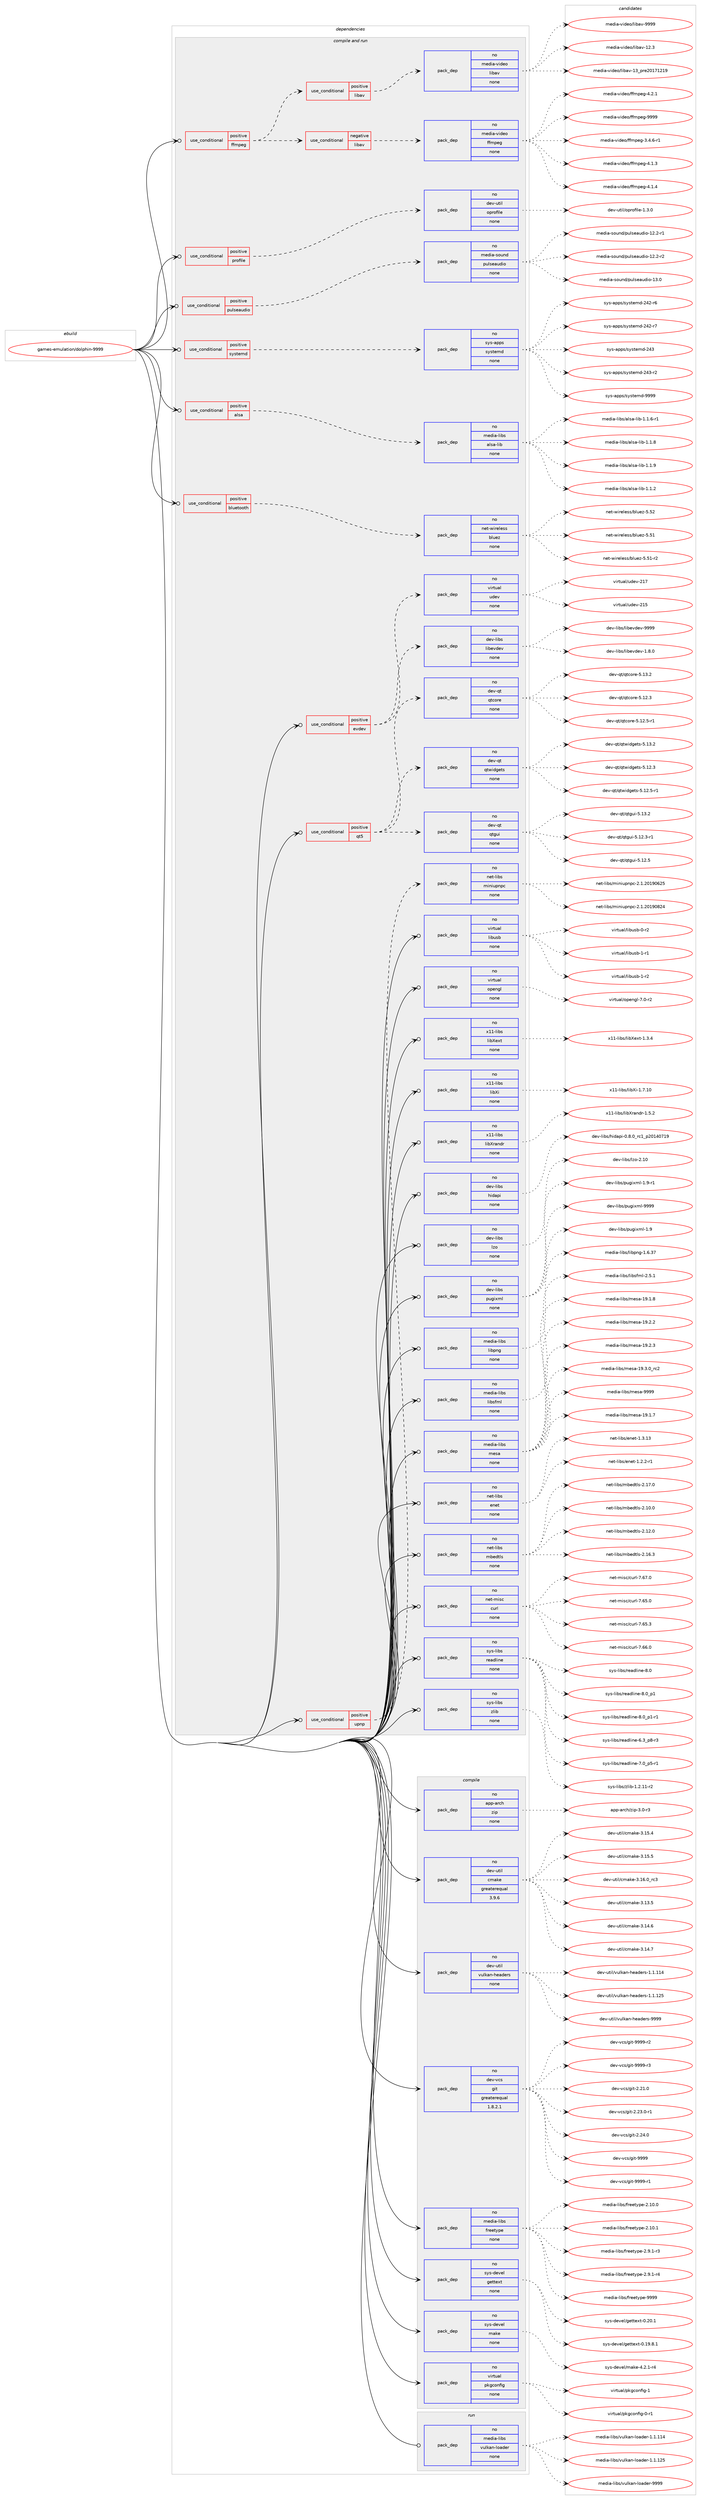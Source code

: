 digraph prolog {

# *************
# Graph options
# *************

newrank=true;
concentrate=true;
compound=true;
graph [rankdir=LR,fontname=Helvetica,fontsize=10,ranksep=1.5];#, ranksep=2.5, nodesep=0.2];
edge  [arrowhead=vee];
node  [fontname=Helvetica,fontsize=10];

# **********
# The ebuild
# **********

subgraph cluster_leftcol {
color=gray;
rank=same;
label=<<i>ebuild</i>>;
id [label="games-emulation/dolphin-9999", color=red, width=4, href="../games-emulation/dolphin-9999.svg"];
}

# ****************
# The dependencies
# ****************

subgraph cluster_midcol {
color=gray;
label=<<i>dependencies</i>>;
subgraph cluster_compile {
fillcolor="#eeeeee";
style=filled;
label=<<i>compile</i>>;
subgraph pack541395 {
dependency738008 [label=<<TABLE BORDER="0" CELLBORDER="1" CELLSPACING="0" CELLPADDING="4" WIDTH="220"><TR><TD ROWSPAN="6" CELLPADDING="30">pack_dep</TD></TR><TR><TD WIDTH="110">no</TD></TR><TR><TD>app-arch</TD></TR><TR><TD>zip</TD></TR><TR><TD>none</TD></TR><TR><TD></TD></TR></TABLE>>, shape=none, color=blue];
}
id:e -> dependency738008:w [weight=20,style="solid",arrowhead="vee"];
subgraph pack541396 {
dependency738009 [label=<<TABLE BORDER="0" CELLBORDER="1" CELLSPACING="0" CELLPADDING="4" WIDTH="220"><TR><TD ROWSPAN="6" CELLPADDING="30">pack_dep</TD></TR><TR><TD WIDTH="110">no</TD></TR><TR><TD>dev-util</TD></TR><TR><TD>cmake</TD></TR><TR><TD>greaterequal</TD></TR><TR><TD>3.9.6</TD></TR></TABLE>>, shape=none, color=blue];
}
id:e -> dependency738009:w [weight=20,style="solid",arrowhead="vee"];
subgraph pack541397 {
dependency738010 [label=<<TABLE BORDER="0" CELLBORDER="1" CELLSPACING="0" CELLPADDING="4" WIDTH="220"><TR><TD ROWSPAN="6" CELLPADDING="30">pack_dep</TD></TR><TR><TD WIDTH="110">no</TD></TR><TR><TD>dev-util</TD></TR><TR><TD>vulkan-headers</TD></TR><TR><TD>none</TD></TR><TR><TD></TD></TR></TABLE>>, shape=none, color=blue];
}
id:e -> dependency738010:w [weight=20,style="solid",arrowhead="vee"];
subgraph pack541398 {
dependency738011 [label=<<TABLE BORDER="0" CELLBORDER="1" CELLSPACING="0" CELLPADDING="4" WIDTH="220"><TR><TD ROWSPAN="6" CELLPADDING="30">pack_dep</TD></TR><TR><TD WIDTH="110">no</TD></TR><TR><TD>dev-vcs</TD></TR><TR><TD>git</TD></TR><TR><TD>greaterequal</TD></TR><TR><TD>1.8.2.1</TD></TR></TABLE>>, shape=none, color=blue];
}
id:e -> dependency738011:w [weight=20,style="solid",arrowhead="vee"];
subgraph pack541399 {
dependency738012 [label=<<TABLE BORDER="0" CELLBORDER="1" CELLSPACING="0" CELLPADDING="4" WIDTH="220"><TR><TD ROWSPAN="6" CELLPADDING="30">pack_dep</TD></TR><TR><TD WIDTH="110">no</TD></TR><TR><TD>media-libs</TD></TR><TR><TD>freetype</TD></TR><TR><TD>none</TD></TR><TR><TD></TD></TR></TABLE>>, shape=none, color=blue];
}
id:e -> dependency738012:w [weight=20,style="solid",arrowhead="vee"];
subgraph pack541400 {
dependency738013 [label=<<TABLE BORDER="0" CELLBORDER="1" CELLSPACING="0" CELLPADDING="4" WIDTH="220"><TR><TD ROWSPAN="6" CELLPADDING="30">pack_dep</TD></TR><TR><TD WIDTH="110">no</TD></TR><TR><TD>sys-devel</TD></TR><TR><TD>gettext</TD></TR><TR><TD>none</TD></TR><TR><TD></TD></TR></TABLE>>, shape=none, color=blue];
}
id:e -> dependency738013:w [weight=20,style="solid",arrowhead="vee"];
subgraph pack541401 {
dependency738014 [label=<<TABLE BORDER="0" CELLBORDER="1" CELLSPACING="0" CELLPADDING="4" WIDTH="220"><TR><TD ROWSPAN="6" CELLPADDING="30">pack_dep</TD></TR><TR><TD WIDTH="110">no</TD></TR><TR><TD>sys-devel</TD></TR><TR><TD>make</TD></TR><TR><TD>none</TD></TR><TR><TD></TD></TR></TABLE>>, shape=none, color=blue];
}
id:e -> dependency738014:w [weight=20,style="solid",arrowhead="vee"];
subgraph pack541402 {
dependency738015 [label=<<TABLE BORDER="0" CELLBORDER="1" CELLSPACING="0" CELLPADDING="4" WIDTH="220"><TR><TD ROWSPAN="6" CELLPADDING="30">pack_dep</TD></TR><TR><TD WIDTH="110">no</TD></TR><TR><TD>virtual</TD></TR><TR><TD>pkgconfig</TD></TR><TR><TD>none</TD></TR><TR><TD></TD></TR></TABLE>>, shape=none, color=blue];
}
id:e -> dependency738015:w [weight=20,style="solid",arrowhead="vee"];
}
subgraph cluster_compileandrun {
fillcolor="#eeeeee";
style=filled;
label=<<i>compile and run</i>>;
subgraph cond184305 {
dependency738016 [label=<<TABLE BORDER="0" CELLBORDER="1" CELLSPACING="0" CELLPADDING="4"><TR><TD ROWSPAN="3" CELLPADDING="10">use_conditional</TD></TR><TR><TD>positive</TD></TR><TR><TD>alsa</TD></TR></TABLE>>, shape=none, color=red];
subgraph pack541403 {
dependency738017 [label=<<TABLE BORDER="0" CELLBORDER="1" CELLSPACING="0" CELLPADDING="4" WIDTH="220"><TR><TD ROWSPAN="6" CELLPADDING="30">pack_dep</TD></TR><TR><TD WIDTH="110">no</TD></TR><TR><TD>media-libs</TD></TR><TR><TD>alsa-lib</TD></TR><TR><TD>none</TD></TR><TR><TD></TD></TR></TABLE>>, shape=none, color=blue];
}
dependency738016:e -> dependency738017:w [weight=20,style="dashed",arrowhead="vee"];
}
id:e -> dependency738016:w [weight=20,style="solid",arrowhead="odotvee"];
subgraph cond184306 {
dependency738018 [label=<<TABLE BORDER="0" CELLBORDER="1" CELLSPACING="0" CELLPADDING="4"><TR><TD ROWSPAN="3" CELLPADDING="10">use_conditional</TD></TR><TR><TD>positive</TD></TR><TR><TD>bluetooth</TD></TR></TABLE>>, shape=none, color=red];
subgraph pack541404 {
dependency738019 [label=<<TABLE BORDER="0" CELLBORDER="1" CELLSPACING="0" CELLPADDING="4" WIDTH="220"><TR><TD ROWSPAN="6" CELLPADDING="30">pack_dep</TD></TR><TR><TD WIDTH="110">no</TD></TR><TR><TD>net-wireless</TD></TR><TR><TD>bluez</TD></TR><TR><TD>none</TD></TR><TR><TD></TD></TR></TABLE>>, shape=none, color=blue];
}
dependency738018:e -> dependency738019:w [weight=20,style="dashed",arrowhead="vee"];
}
id:e -> dependency738018:w [weight=20,style="solid",arrowhead="odotvee"];
subgraph cond184307 {
dependency738020 [label=<<TABLE BORDER="0" CELLBORDER="1" CELLSPACING="0" CELLPADDING="4"><TR><TD ROWSPAN="3" CELLPADDING="10">use_conditional</TD></TR><TR><TD>positive</TD></TR><TR><TD>evdev</TD></TR></TABLE>>, shape=none, color=red];
subgraph pack541405 {
dependency738021 [label=<<TABLE BORDER="0" CELLBORDER="1" CELLSPACING="0" CELLPADDING="4" WIDTH="220"><TR><TD ROWSPAN="6" CELLPADDING="30">pack_dep</TD></TR><TR><TD WIDTH="110">no</TD></TR><TR><TD>dev-libs</TD></TR><TR><TD>libevdev</TD></TR><TR><TD>none</TD></TR><TR><TD></TD></TR></TABLE>>, shape=none, color=blue];
}
dependency738020:e -> dependency738021:w [weight=20,style="dashed",arrowhead="vee"];
subgraph pack541406 {
dependency738022 [label=<<TABLE BORDER="0" CELLBORDER="1" CELLSPACING="0" CELLPADDING="4" WIDTH="220"><TR><TD ROWSPAN="6" CELLPADDING="30">pack_dep</TD></TR><TR><TD WIDTH="110">no</TD></TR><TR><TD>virtual</TD></TR><TR><TD>udev</TD></TR><TR><TD>none</TD></TR><TR><TD></TD></TR></TABLE>>, shape=none, color=blue];
}
dependency738020:e -> dependency738022:w [weight=20,style="dashed",arrowhead="vee"];
}
id:e -> dependency738020:w [weight=20,style="solid",arrowhead="odotvee"];
subgraph cond184308 {
dependency738023 [label=<<TABLE BORDER="0" CELLBORDER="1" CELLSPACING="0" CELLPADDING="4"><TR><TD ROWSPAN="3" CELLPADDING="10">use_conditional</TD></TR><TR><TD>positive</TD></TR><TR><TD>ffmpeg</TD></TR></TABLE>>, shape=none, color=red];
subgraph cond184309 {
dependency738024 [label=<<TABLE BORDER="0" CELLBORDER="1" CELLSPACING="0" CELLPADDING="4"><TR><TD ROWSPAN="3" CELLPADDING="10">use_conditional</TD></TR><TR><TD>positive</TD></TR><TR><TD>libav</TD></TR></TABLE>>, shape=none, color=red];
subgraph pack541407 {
dependency738025 [label=<<TABLE BORDER="0" CELLBORDER="1" CELLSPACING="0" CELLPADDING="4" WIDTH="220"><TR><TD ROWSPAN="6" CELLPADDING="30">pack_dep</TD></TR><TR><TD WIDTH="110">no</TD></TR><TR><TD>media-video</TD></TR><TR><TD>libav</TD></TR><TR><TD>none</TD></TR><TR><TD></TD></TR></TABLE>>, shape=none, color=blue];
}
dependency738024:e -> dependency738025:w [weight=20,style="dashed",arrowhead="vee"];
}
dependency738023:e -> dependency738024:w [weight=20,style="dashed",arrowhead="vee"];
subgraph cond184310 {
dependency738026 [label=<<TABLE BORDER="0" CELLBORDER="1" CELLSPACING="0" CELLPADDING="4"><TR><TD ROWSPAN="3" CELLPADDING="10">use_conditional</TD></TR><TR><TD>negative</TD></TR><TR><TD>libav</TD></TR></TABLE>>, shape=none, color=red];
subgraph pack541408 {
dependency738027 [label=<<TABLE BORDER="0" CELLBORDER="1" CELLSPACING="0" CELLPADDING="4" WIDTH="220"><TR><TD ROWSPAN="6" CELLPADDING="30">pack_dep</TD></TR><TR><TD WIDTH="110">no</TD></TR><TR><TD>media-video</TD></TR><TR><TD>ffmpeg</TD></TR><TR><TD>none</TD></TR><TR><TD></TD></TR></TABLE>>, shape=none, color=blue];
}
dependency738026:e -> dependency738027:w [weight=20,style="dashed",arrowhead="vee"];
}
dependency738023:e -> dependency738026:w [weight=20,style="dashed",arrowhead="vee"];
}
id:e -> dependency738023:w [weight=20,style="solid",arrowhead="odotvee"];
subgraph cond184311 {
dependency738028 [label=<<TABLE BORDER="0" CELLBORDER="1" CELLSPACING="0" CELLPADDING="4"><TR><TD ROWSPAN="3" CELLPADDING="10">use_conditional</TD></TR><TR><TD>positive</TD></TR><TR><TD>profile</TD></TR></TABLE>>, shape=none, color=red];
subgraph pack541409 {
dependency738029 [label=<<TABLE BORDER="0" CELLBORDER="1" CELLSPACING="0" CELLPADDING="4" WIDTH="220"><TR><TD ROWSPAN="6" CELLPADDING="30">pack_dep</TD></TR><TR><TD WIDTH="110">no</TD></TR><TR><TD>dev-util</TD></TR><TR><TD>oprofile</TD></TR><TR><TD>none</TD></TR><TR><TD></TD></TR></TABLE>>, shape=none, color=blue];
}
dependency738028:e -> dependency738029:w [weight=20,style="dashed",arrowhead="vee"];
}
id:e -> dependency738028:w [weight=20,style="solid",arrowhead="odotvee"];
subgraph cond184312 {
dependency738030 [label=<<TABLE BORDER="0" CELLBORDER="1" CELLSPACING="0" CELLPADDING="4"><TR><TD ROWSPAN="3" CELLPADDING="10">use_conditional</TD></TR><TR><TD>positive</TD></TR><TR><TD>pulseaudio</TD></TR></TABLE>>, shape=none, color=red];
subgraph pack541410 {
dependency738031 [label=<<TABLE BORDER="0" CELLBORDER="1" CELLSPACING="0" CELLPADDING="4" WIDTH="220"><TR><TD ROWSPAN="6" CELLPADDING="30">pack_dep</TD></TR><TR><TD WIDTH="110">no</TD></TR><TR><TD>media-sound</TD></TR><TR><TD>pulseaudio</TD></TR><TR><TD>none</TD></TR><TR><TD></TD></TR></TABLE>>, shape=none, color=blue];
}
dependency738030:e -> dependency738031:w [weight=20,style="dashed",arrowhead="vee"];
}
id:e -> dependency738030:w [weight=20,style="solid",arrowhead="odotvee"];
subgraph cond184313 {
dependency738032 [label=<<TABLE BORDER="0" CELLBORDER="1" CELLSPACING="0" CELLPADDING="4"><TR><TD ROWSPAN="3" CELLPADDING="10">use_conditional</TD></TR><TR><TD>positive</TD></TR><TR><TD>qt5</TD></TR></TABLE>>, shape=none, color=red];
subgraph pack541411 {
dependency738033 [label=<<TABLE BORDER="0" CELLBORDER="1" CELLSPACING="0" CELLPADDING="4" WIDTH="220"><TR><TD ROWSPAN="6" CELLPADDING="30">pack_dep</TD></TR><TR><TD WIDTH="110">no</TD></TR><TR><TD>dev-qt</TD></TR><TR><TD>qtcore</TD></TR><TR><TD>none</TD></TR><TR><TD></TD></TR></TABLE>>, shape=none, color=blue];
}
dependency738032:e -> dependency738033:w [weight=20,style="dashed",arrowhead="vee"];
subgraph pack541412 {
dependency738034 [label=<<TABLE BORDER="0" CELLBORDER="1" CELLSPACING="0" CELLPADDING="4" WIDTH="220"><TR><TD ROWSPAN="6" CELLPADDING="30">pack_dep</TD></TR><TR><TD WIDTH="110">no</TD></TR><TR><TD>dev-qt</TD></TR><TR><TD>qtgui</TD></TR><TR><TD>none</TD></TR><TR><TD></TD></TR></TABLE>>, shape=none, color=blue];
}
dependency738032:e -> dependency738034:w [weight=20,style="dashed",arrowhead="vee"];
subgraph pack541413 {
dependency738035 [label=<<TABLE BORDER="0" CELLBORDER="1" CELLSPACING="0" CELLPADDING="4" WIDTH="220"><TR><TD ROWSPAN="6" CELLPADDING="30">pack_dep</TD></TR><TR><TD WIDTH="110">no</TD></TR><TR><TD>dev-qt</TD></TR><TR><TD>qtwidgets</TD></TR><TR><TD>none</TD></TR><TR><TD></TD></TR></TABLE>>, shape=none, color=blue];
}
dependency738032:e -> dependency738035:w [weight=20,style="dashed",arrowhead="vee"];
}
id:e -> dependency738032:w [weight=20,style="solid",arrowhead="odotvee"];
subgraph cond184314 {
dependency738036 [label=<<TABLE BORDER="0" CELLBORDER="1" CELLSPACING="0" CELLPADDING="4"><TR><TD ROWSPAN="3" CELLPADDING="10">use_conditional</TD></TR><TR><TD>positive</TD></TR><TR><TD>systemd</TD></TR></TABLE>>, shape=none, color=red];
subgraph pack541414 {
dependency738037 [label=<<TABLE BORDER="0" CELLBORDER="1" CELLSPACING="0" CELLPADDING="4" WIDTH="220"><TR><TD ROWSPAN="6" CELLPADDING="30">pack_dep</TD></TR><TR><TD WIDTH="110">no</TD></TR><TR><TD>sys-apps</TD></TR><TR><TD>systemd</TD></TR><TR><TD>none</TD></TR><TR><TD></TD></TR></TABLE>>, shape=none, color=blue];
}
dependency738036:e -> dependency738037:w [weight=20,style="dashed",arrowhead="vee"];
}
id:e -> dependency738036:w [weight=20,style="solid",arrowhead="odotvee"];
subgraph cond184315 {
dependency738038 [label=<<TABLE BORDER="0" CELLBORDER="1" CELLSPACING="0" CELLPADDING="4"><TR><TD ROWSPAN="3" CELLPADDING="10">use_conditional</TD></TR><TR><TD>positive</TD></TR><TR><TD>upnp</TD></TR></TABLE>>, shape=none, color=red];
subgraph pack541415 {
dependency738039 [label=<<TABLE BORDER="0" CELLBORDER="1" CELLSPACING="0" CELLPADDING="4" WIDTH="220"><TR><TD ROWSPAN="6" CELLPADDING="30">pack_dep</TD></TR><TR><TD WIDTH="110">no</TD></TR><TR><TD>net-libs</TD></TR><TR><TD>miniupnpc</TD></TR><TR><TD>none</TD></TR><TR><TD></TD></TR></TABLE>>, shape=none, color=blue];
}
dependency738038:e -> dependency738039:w [weight=20,style="dashed",arrowhead="vee"];
}
id:e -> dependency738038:w [weight=20,style="solid",arrowhead="odotvee"];
subgraph pack541416 {
dependency738040 [label=<<TABLE BORDER="0" CELLBORDER="1" CELLSPACING="0" CELLPADDING="4" WIDTH="220"><TR><TD ROWSPAN="6" CELLPADDING="30">pack_dep</TD></TR><TR><TD WIDTH="110">no</TD></TR><TR><TD>dev-libs</TD></TR><TR><TD>hidapi</TD></TR><TR><TD>none</TD></TR><TR><TD></TD></TR></TABLE>>, shape=none, color=blue];
}
id:e -> dependency738040:w [weight=20,style="solid",arrowhead="odotvee"];
subgraph pack541417 {
dependency738041 [label=<<TABLE BORDER="0" CELLBORDER="1" CELLSPACING="0" CELLPADDING="4" WIDTH="220"><TR><TD ROWSPAN="6" CELLPADDING="30">pack_dep</TD></TR><TR><TD WIDTH="110">no</TD></TR><TR><TD>dev-libs</TD></TR><TR><TD>lzo</TD></TR><TR><TD>none</TD></TR><TR><TD></TD></TR></TABLE>>, shape=none, color=blue];
}
id:e -> dependency738041:w [weight=20,style="solid",arrowhead="odotvee"];
subgraph pack541418 {
dependency738042 [label=<<TABLE BORDER="0" CELLBORDER="1" CELLSPACING="0" CELLPADDING="4" WIDTH="220"><TR><TD ROWSPAN="6" CELLPADDING="30">pack_dep</TD></TR><TR><TD WIDTH="110">no</TD></TR><TR><TD>dev-libs</TD></TR><TR><TD>pugixml</TD></TR><TR><TD>none</TD></TR><TR><TD></TD></TR></TABLE>>, shape=none, color=blue];
}
id:e -> dependency738042:w [weight=20,style="solid",arrowhead="odotvee"];
subgraph pack541419 {
dependency738043 [label=<<TABLE BORDER="0" CELLBORDER="1" CELLSPACING="0" CELLPADDING="4" WIDTH="220"><TR><TD ROWSPAN="6" CELLPADDING="30">pack_dep</TD></TR><TR><TD WIDTH="110">no</TD></TR><TR><TD>media-libs</TD></TR><TR><TD>libpng</TD></TR><TR><TD>none</TD></TR><TR><TD></TD></TR></TABLE>>, shape=none, color=blue];
}
id:e -> dependency738043:w [weight=20,style="solid",arrowhead="odotvee"];
subgraph pack541420 {
dependency738044 [label=<<TABLE BORDER="0" CELLBORDER="1" CELLSPACING="0" CELLPADDING="4" WIDTH="220"><TR><TD ROWSPAN="6" CELLPADDING="30">pack_dep</TD></TR><TR><TD WIDTH="110">no</TD></TR><TR><TD>media-libs</TD></TR><TR><TD>libsfml</TD></TR><TR><TD>none</TD></TR><TR><TD></TD></TR></TABLE>>, shape=none, color=blue];
}
id:e -> dependency738044:w [weight=20,style="solid",arrowhead="odotvee"];
subgraph pack541421 {
dependency738045 [label=<<TABLE BORDER="0" CELLBORDER="1" CELLSPACING="0" CELLPADDING="4" WIDTH="220"><TR><TD ROWSPAN="6" CELLPADDING="30">pack_dep</TD></TR><TR><TD WIDTH="110">no</TD></TR><TR><TD>media-libs</TD></TR><TR><TD>mesa</TD></TR><TR><TD>none</TD></TR><TR><TD></TD></TR></TABLE>>, shape=none, color=blue];
}
id:e -> dependency738045:w [weight=20,style="solid",arrowhead="odotvee"];
subgraph pack541422 {
dependency738046 [label=<<TABLE BORDER="0" CELLBORDER="1" CELLSPACING="0" CELLPADDING="4" WIDTH="220"><TR><TD ROWSPAN="6" CELLPADDING="30">pack_dep</TD></TR><TR><TD WIDTH="110">no</TD></TR><TR><TD>net-libs</TD></TR><TR><TD>enet</TD></TR><TR><TD>none</TD></TR><TR><TD></TD></TR></TABLE>>, shape=none, color=blue];
}
id:e -> dependency738046:w [weight=20,style="solid",arrowhead="odotvee"];
subgraph pack541423 {
dependency738047 [label=<<TABLE BORDER="0" CELLBORDER="1" CELLSPACING="0" CELLPADDING="4" WIDTH="220"><TR><TD ROWSPAN="6" CELLPADDING="30">pack_dep</TD></TR><TR><TD WIDTH="110">no</TD></TR><TR><TD>net-libs</TD></TR><TR><TD>mbedtls</TD></TR><TR><TD>none</TD></TR><TR><TD></TD></TR></TABLE>>, shape=none, color=blue];
}
id:e -> dependency738047:w [weight=20,style="solid",arrowhead="odotvee"];
subgraph pack541424 {
dependency738048 [label=<<TABLE BORDER="0" CELLBORDER="1" CELLSPACING="0" CELLPADDING="4" WIDTH="220"><TR><TD ROWSPAN="6" CELLPADDING="30">pack_dep</TD></TR><TR><TD WIDTH="110">no</TD></TR><TR><TD>net-misc</TD></TR><TR><TD>curl</TD></TR><TR><TD>none</TD></TR><TR><TD></TD></TR></TABLE>>, shape=none, color=blue];
}
id:e -> dependency738048:w [weight=20,style="solid",arrowhead="odotvee"];
subgraph pack541425 {
dependency738049 [label=<<TABLE BORDER="0" CELLBORDER="1" CELLSPACING="0" CELLPADDING="4" WIDTH="220"><TR><TD ROWSPAN="6" CELLPADDING="30">pack_dep</TD></TR><TR><TD WIDTH="110">no</TD></TR><TR><TD>sys-libs</TD></TR><TR><TD>readline</TD></TR><TR><TD>none</TD></TR><TR><TD></TD></TR></TABLE>>, shape=none, color=blue];
}
id:e -> dependency738049:w [weight=20,style="solid",arrowhead="odotvee"];
subgraph pack541426 {
dependency738050 [label=<<TABLE BORDER="0" CELLBORDER="1" CELLSPACING="0" CELLPADDING="4" WIDTH="220"><TR><TD ROWSPAN="6" CELLPADDING="30">pack_dep</TD></TR><TR><TD WIDTH="110">no</TD></TR><TR><TD>sys-libs</TD></TR><TR><TD>zlib</TD></TR><TR><TD>none</TD></TR><TR><TD></TD></TR></TABLE>>, shape=none, color=blue];
}
id:e -> dependency738050:w [weight=20,style="solid",arrowhead="odotvee"];
subgraph pack541427 {
dependency738051 [label=<<TABLE BORDER="0" CELLBORDER="1" CELLSPACING="0" CELLPADDING="4" WIDTH="220"><TR><TD ROWSPAN="6" CELLPADDING="30">pack_dep</TD></TR><TR><TD WIDTH="110">no</TD></TR><TR><TD>virtual</TD></TR><TR><TD>libusb</TD></TR><TR><TD>none</TD></TR><TR><TD></TD></TR></TABLE>>, shape=none, color=blue];
}
id:e -> dependency738051:w [weight=20,style="solid",arrowhead="odotvee"];
subgraph pack541428 {
dependency738052 [label=<<TABLE BORDER="0" CELLBORDER="1" CELLSPACING="0" CELLPADDING="4" WIDTH="220"><TR><TD ROWSPAN="6" CELLPADDING="30">pack_dep</TD></TR><TR><TD WIDTH="110">no</TD></TR><TR><TD>virtual</TD></TR><TR><TD>opengl</TD></TR><TR><TD>none</TD></TR><TR><TD></TD></TR></TABLE>>, shape=none, color=blue];
}
id:e -> dependency738052:w [weight=20,style="solid",arrowhead="odotvee"];
subgraph pack541429 {
dependency738053 [label=<<TABLE BORDER="0" CELLBORDER="1" CELLSPACING="0" CELLPADDING="4" WIDTH="220"><TR><TD ROWSPAN="6" CELLPADDING="30">pack_dep</TD></TR><TR><TD WIDTH="110">no</TD></TR><TR><TD>x11-libs</TD></TR><TR><TD>libXext</TD></TR><TR><TD>none</TD></TR><TR><TD></TD></TR></TABLE>>, shape=none, color=blue];
}
id:e -> dependency738053:w [weight=20,style="solid",arrowhead="odotvee"];
subgraph pack541430 {
dependency738054 [label=<<TABLE BORDER="0" CELLBORDER="1" CELLSPACING="0" CELLPADDING="4" WIDTH="220"><TR><TD ROWSPAN="6" CELLPADDING="30">pack_dep</TD></TR><TR><TD WIDTH="110">no</TD></TR><TR><TD>x11-libs</TD></TR><TR><TD>libXi</TD></TR><TR><TD>none</TD></TR><TR><TD></TD></TR></TABLE>>, shape=none, color=blue];
}
id:e -> dependency738054:w [weight=20,style="solid",arrowhead="odotvee"];
subgraph pack541431 {
dependency738055 [label=<<TABLE BORDER="0" CELLBORDER="1" CELLSPACING="0" CELLPADDING="4" WIDTH="220"><TR><TD ROWSPAN="6" CELLPADDING="30">pack_dep</TD></TR><TR><TD WIDTH="110">no</TD></TR><TR><TD>x11-libs</TD></TR><TR><TD>libXrandr</TD></TR><TR><TD>none</TD></TR><TR><TD></TD></TR></TABLE>>, shape=none, color=blue];
}
id:e -> dependency738055:w [weight=20,style="solid",arrowhead="odotvee"];
}
subgraph cluster_run {
fillcolor="#eeeeee";
style=filled;
label=<<i>run</i>>;
subgraph pack541432 {
dependency738056 [label=<<TABLE BORDER="0" CELLBORDER="1" CELLSPACING="0" CELLPADDING="4" WIDTH="220"><TR><TD ROWSPAN="6" CELLPADDING="30">pack_dep</TD></TR><TR><TD WIDTH="110">no</TD></TR><TR><TD>media-libs</TD></TR><TR><TD>vulkan-loader</TD></TR><TR><TD>none</TD></TR><TR><TD></TD></TR></TABLE>>, shape=none, color=blue];
}
id:e -> dependency738056:w [weight=20,style="solid",arrowhead="odot"];
}
}

# **************
# The candidates
# **************

subgraph cluster_choices {
rank=same;
color=gray;
label=<<i>candidates</i>>;

subgraph choice541395 {
color=black;
nodesep=1;
choice9711211245971149910447122105112455146484511451 [label="app-arch/zip-3.0-r3", color=red, width=4,href="../app-arch/zip-3.0-r3.svg"];
dependency738008:e -> choice9711211245971149910447122105112455146484511451:w [style=dotted,weight="100"];
}
subgraph choice541396 {
color=black;
nodesep=1;
choice1001011184511711610510847991099710710145514649514653 [label="dev-util/cmake-3.13.5", color=red, width=4,href="../dev-util/cmake-3.13.5.svg"];
choice1001011184511711610510847991099710710145514649524654 [label="dev-util/cmake-3.14.6", color=red, width=4,href="../dev-util/cmake-3.14.6.svg"];
choice1001011184511711610510847991099710710145514649524655 [label="dev-util/cmake-3.14.7", color=red, width=4,href="../dev-util/cmake-3.14.7.svg"];
choice1001011184511711610510847991099710710145514649534652 [label="dev-util/cmake-3.15.4", color=red, width=4,href="../dev-util/cmake-3.15.4.svg"];
choice1001011184511711610510847991099710710145514649534653 [label="dev-util/cmake-3.15.5", color=red, width=4,href="../dev-util/cmake-3.15.5.svg"];
choice1001011184511711610510847991099710710145514649544648951149951 [label="dev-util/cmake-3.16.0_rc3", color=red, width=4,href="../dev-util/cmake-3.16.0_rc3.svg"];
dependency738009:e -> choice1001011184511711610510847991099710710145514649514653:w [style=dotted,weight="100"];
dependency738009:e -> choice1001011184511711610510847991099710710145514649524654:w [style=dotted,weight="100"];
dependency738009:e -> choice1001011184511711610510847991099710710145514649524655:w [style=dotted,weight="100"];
dependency738009:e -> choice1001011184511711610510847991099710710145514649534652:w [style=dotted,weight="100"];
dependency738009:e -> choice1001011184511711610510847991099710710145514649534653:w [style=dotted,weight="100"];
dependency738009:e -> choice1001011184511711610510847991099710710145514649544648951149951:w [style=dotted,weight="100"];
}
subgraph choice541397 {
color=black;
nodesep=1;
choice10010111845117116105108471181171081079711045104101971001011141154549464946494952 [label="dev-util/vulkan-headers-1.1.114", color=red, width=4,href="../dev-util/vulkan-headers-1.1.114.svg"];
choice10010111845117116105108471181171081079711045104101971001011141154549464946495053 [label="dev-util/vulkan-headers-1.1.125", color=red, width=4,href="../dev-util/vulkan-headers-1.1.125.svg"];
choice10010111845117116105108471181171081079711045104101971001011141154557575757 [label="dev-util/vulkan-headers-9999", color=red, width=4,href="../dev-util/vulkan-headers-9999.svg"];
dependency738010:e -> choice10010111845117116105108471181171081079711045104101971001011141154549464946494952:w [style=dotted,weight="100"];
dependency738010:e -> choice10010111845117116105108471181171081079711045104101971001011141154549464946495053:w [style=dotted,weight="100"];
dependency738010:e -> choice10010111845117116105108471181171081079711045104101971001011141154557575757:w [style=dotted,weight="100"];
}
subgraph choice541398 {
color=black;
nodesep=1;
choice10010111845118991154710310511645504650494648 [label="dev-vcs/git-2.21.0", color=red, width=4,href="../dev-vcs/git-2.21.0.svg"];
choice100101118451189911547103105116455046505146484511449 [label="dev-vcs/git-2.23.0-r1", color=red, width=4,href="../dev-vcs/git-2.23.0-r1.svg"];
choice10010111845118991154710310511645504650524648 [label="dev-vcs/git-2.24.0", color=red, width=4,href="../dev-vcs/git-2.24.0.svg"];
choice1001011184511899115471031051164557575757 [label="dev-vcs/git-9999", color=red, width=4,href="../dev-vcs/git-9999.svg"];
choice10010111845118991154710310511645575757574511449 [label="dev-vcs/git-9999-r1", color=red, width=4,href="../dev-vcs/git-9999-r1.svg"];
choice10010111845118991154710310511645575757574511450 [label="dev-vcs/git-9999-r2", color=red, width=4,href="../dev-vcs/git-9999-r2.svg"];
choice10010111845118991154710310511645575757574511451 [label="dev-vcs/git-9999-r3", color=red, width=4,href="../dev-vcs/git-9999-r3.svg"];
dependency738011:e -> choice10010111845118991154710310511645504650494648:w [style=dotted,weight="100"];
dependency738011:e -> choice100101118451189911547103105116455046505146484511449:w [style=dotted,weight="100"];
dependency738011:e -> choice10010111845118991154710310511645504650524648:w [style=dotted,weight="100"];
dependency738011:e -> choice1001011184511899115471031051164557575757:w [style=dotted,weight="100"];
dependency738011:e -> choice10010111845118991154710310511645575757574511449:w [style=dotted,weight="100"];
dependency738011:e -> choice10010111845118991154710310511645575757574511450:w [style=dotted,weight="100"];
dependency738011:e -> choice10010111845118991154710310511645575757574511451:w [style=dotted,weight="100"];
}
subgraph choice541399 {
color=black;
nodesep=1;
choice1091011001059745108105981154710211410110111612111210145504649484648 [label="media-libs/freetype-2.10.0", color=red, width=4,href="../media-libs/freetype-2.10.0.svg"];
choice1091011001059745108105981154710211410110111612111210145504649484649 [label="media-libs/freetype-2.10.1", color=red, width=4,href="../media-libs/freetype-2.10.1.svg"];
choice109101100105974510810598115471021141011011161211121014550465746494511451 [label="media-libs/freetype-2.9.1-r3", color=red, width=4,href="../media-libs/freetype-2.9.1-r3.svg"];
choice109101100105974510810598115471021141011011161211121014550465746494511452 [label="media-libs/freetype-2.9.1-r4", color=red, width=4,href="../media-libs/freetype-2.9.1-r4.svg"];
choice109101100105974510810598115471021141011011161211121014557575757 [label="media-libs/freetype-9999", color=red, width=4,href="../media-libs/freetype-9999.svg"];
dependency738012:e -> choice1091011001059745108105981154710211410110111612111210145504649484648:w [style=dotted,weight="100"];
dependency738012:e -> choice1091011001059745108105981154710211410110111612111210145504649484649:w [style=dotted,weight="100"];
dependency738012:e -> choice109101100105974510810598115471021141011011161211121014550465746494511451:w [style=dotted,weight="100"];
dependency738012:e -> choice109101100105974510810598115471021141011011161211121014550465746494511452:w [style=dotted,weight="100"];
dependency738012:e -> choice109101100105974510810598115471021141011011161211121014557575757:w [style=dotted,weight="100"];
}
subgraph choice541400 {
color=black;
nodesep=1;
choice1151211154510010111810110847103101116116101120116454846495746564649 [label="sys-devel/gettext-0.19.8.1", color=red, width=4,href="../sys-devel/gettext-0.19.8.1.svg"];
choice115121115451001011181011084710310111611610112011645484650484649 [label="sys-devel/gettext-0.20.1", color=red, width=4,href="../sys-devel/gettext-0.20.1.svg"];
dependency738013:e -> choice1151211154510010111810110847103101116116101120116454846495746564649:w [style=dotted,weight="100"];
dependency738013:e -> choice115121115451001011181011084710310111611610112011645484650484649:w [style=dotted,weight="100"];
}
subgraph choice541401 {
color=black;
nodesep=1;
choice1151211154510010111810110847109971071014552465046494511452 [label="sys-devel/make-4.2.1-r4", color=red, width=4,href="../sys-devel/make-4.2.1-r4.svg"];
dependency738014:e -> choice1151211154510010111810110847109971071014552465046494511452:w [style=dotted,weight="100"];
}
subgraph choice541402 {
color=black;
nodesep=1;
choice11810511411611797108471121071039911111010210510345484511449 [label="virtual/pkgconfig-0-r1", color=red, width=4,href="../virtual/pkgconfig-0-r1.svg"];
choice1181051141161179710847112107103991111101021051034549 [label="virtual/pkgconfig-1", color=red, width=4,href="../virtual/pkgconfig-1.svg"];
dependency738015:e -> choice11810511411611797108471121071039911111010210510345484511449:w [style=dotted,weight="100"];
dependency738015:e -> choice1181051141161179710847112107103991111101021051034549:w [style=dotted,weight="100"];
}
subgraph choice541403 {
color=black;
nodesep=1;
choice1091011001059745108105981154797108115974510810598454946494650 [label="media-libs/alsa-lib-1.1.2", color=red, width=4,href="../media-libs/alsa-lib-1.1.2.svg"];
choice10910110010597451081059811547971081159745108105984549464946544511449 [label="media-libs/alsa-lib-1.1.6-r1", color=red, width=4,href="../media-libs/alsa-lib-1.1.6-r1.svg"];
choice1091011001059745108105981154797108115974510810598454946494656 [label="media-libs/alsa-lib-1.1.8", color=red, width=4,href="../media-libs/alsa-lib-1.1.8.svg"];
choice1091011001059745108105981154797108115974510810598454946494657 [label="media-libs/alsa-lib-1.1.9", color=red, width=4,href="../media-libs/alsa-lib-1.1.9.svg"];
dependency738017:e -> choice1091011001059745108105981154797108115974510810598454946494650:w [style=dotted,weight="100"];
dependency738017:e -> choice10910110010597451081059811547971081159745108105984549464946544511449:w [style=dotted,weight="100"];
dependency738017:e -> choice1091011001059745108105981154797108115974510810598454946494656:w [style=dotted,weight="100"];
dependency738017:e -> choice1091011001059745108105981154797108115974510810598454946494657:w [style=dotted,weight="100"];
}
subgraph choice541404 {
color=black;
nodesep=1;
choice1101011164511910511410110810111511547981081171011224553465349 [label="net-wireless/bluez-5.51", color=red, width=4,href="../net-wireless/bluez-5.51.svg"];
choice11010111645119105114101108101115115479810811710112245534653494511450 [label="net-wireless/bluez-5.51-r2", color=red, width=4,href="../net-wireless/bluez-5.51-r2.svg"];
choice1101011164511910511410110810111511547981081171011224553465350 [label="net-wireless/bluez-5.52", color=red, width=4,href="../net-wireless/bluez-5.52.svg"];
dependency738019:e -> choice1101011164511910511410110810111511547981081171011224553465349:w [style=dotted,weight="100"];
dependency738019:e -> choice11010111645119105114101108101115115479810811710112245534653494511450:w [style=dotted,weight="100"];
dependency738019:e -> choice1101011164511910511410110810111511547981081171011224553465350:w [style=dotted,weight="100"];
}
subgraph choice541405 {
color=black;
nodesep=1;
choice10010111845108105981154710810598101118100101118454946564648 [label="dev-libs/libevdev-1.8.0", color=red, width=4,href="../dev-libs/libevdev-1.8.0.svg"];
choice100101118451081059811547108105981011181001011184557575757 [label="dev-libs/libevdev-9999", color=red, width=4,href="../dev-libs/libevdev-9999.svg"];
dependency738021:e -> choice10010111845108105981154710810598101118100101118454946564648:w [style=dotted,weight="100"];
dependency738021:e -> choice100101118451081059811547108105981011181001011184557575757:w [style=dotted,weight="100"];
}
subgraph choice541406 {
color=black;
nodesep=1;
choice118105114116117971084711710010111845504953 [label="virtual/udev-215", color=red, width=4,href="../virtual/udev-215.svg"];
choice118105114116117971084711710010111845504955 [label="virtual/udev-217", color=red, width=4,href="../virtual/udev-217.svg"];
dependency738022:e -> choice118105114116117971084711710010111845504953:w [style=dotted,weight="100"];
dependency738022:e -> choice118105114116117971084711710010111845504955:w [style=dotted,weight="100"];
}
subgraph choice541407 {
color=black;
nodesep=1;
choice10910110010597451181051001011114710810598971184549504651 [label="media-video/libav-12.3", color=red, width=4,href="../media-video/libav-12.3.svg"];
choice1091011001059745118105100101111471081059897118454951951121141015048495549504957 [label="media-video/libav-13_pre20171219", color=red, width=4,href="../media-video/libav-13_pre20171219.svg"];
choice10910110010597451181051001011114710810598971184557575757 [label="media-video/libav-9999", color=red, width=4,href="../media-video/libav-9999.svg"];
dependency738025:e -> choice10910110010597451181051001011114710810598971184549504651:w [style=dotted,weight="100"];
dependency738025:e -> choice1091011001059745118105100101111471081059897118454951951121141015048495549504957:w [style=dotted,weight="100"];
dependency738025:e -> choice10910110010597451181051001011114710810598971184557575757:w [style=dotted,weight="100"];
}
subgraph choice541408 {
color=black;
nodesep=1;
choice1091011001059745118105100101111471021021091121011034551465246544511449 [label="media-video/ffmpeg-3.4.6-r1", color=red, width=4,href="../media-video/ffmpeg-3.4.6-r1.svg"];
choice109101100105974511810510010111147102102109112101103455246494651 [label="media-video/ffmpeg-4.1.3", color=red, width=4,href="../media-video/ffmpeg-4.1.3.svg"];
choice109101100105974511810510010111147102102109112101103455246494652 [label="media-video/ffmpeg-4.1.4", color=red, width=4,href="../media-video/ffmpeg-4.1.4.svg"];
choice109101100105974511810510010111147102102109112101103455246504649 [label="media-video/ffmpeg-4.2.1", color=red, width=4,href="../media-video/ffmpeg-4.2.1.svg"];
choice1091011001059745118105100101111471021021091121011034557575757 [label="media-video/ffmpeg-9999", color=red, width=4,href="../media-video/ffmpeg-9999.svg"];
dependency738027:e -> choice1091011001059745118105100101111471021021091121011034551465246544511449:w [style=dotted,weight="100"];
dependency738027:e -> choice109101100105974511810510010111147102102109112101103455246494651:w [style=dotted,weight="100"];
dependency738027:e -> choice109101100105974511810510010111147102102109112101103455246494652:w [style=dotted,weight="100"];
dependency738027:e -> choice109101100105974511810510010111147102102109112101103455246504649:w [style=dotted,weight="100"];
dependency738027:e -> choice1091011001059745118105100101111471021021091121011034557575757:w [style=dotted,weight="100"];
}
subgraph choice541409 {
color=black;
nodesep=1;
choice1001011184511711610510847111112114111102105108101454946514648 [label="dev-util/oprofile-1.3.0", color=red, width=4,href="../dev-util/oprofile-1.3.0.svg"];
dependency738029:e -> choice1001011184511711610510847111112114111102105108101454946514648:w [style=dotted,weight="100"];
}
subgraph choice541410 {
color=black;
nodesep=1;
choice1091011001059745115111117110100471121171081151019711710010511145495046504511449 [label="media-sound/pulseaudio-12.2-r1", color=red, width=4,href="../media-sound/pulseaudio-12.2-r1.svg"];
choice1091011001059745115111117110100471121171081151019711710010511145495046504511450 [label="media-sound/pulseaudio-12.2-r2", color=red, width=4,href="../media-sound/pulseaudio-12.2-r2.svg"];
choice109101100105974511511111711010047112117108115101971171001051114549514648 [label="media-sound/pulseaudio-13.0", color=red, width=4,href="../media-sound/pulseaudio-13.0.svg"];
dependency738031:e -> choice1091011001059745115111117110100471121171081151019711710010511145495046504511449:w [style=dotted,weight="100"];
dependency738031:e -> choice1091011001059745115111117110100471121171081151019711710010511145495046504511450:w [style=dotted,weight="100"];
dependency738031:e -> choice109101100105974511511111711010047112117108115101971171001051114549514648:w [style=dotted,weight="100"];
}
subgraph choice541411 {
color=black;
nodesep=1;
choice10010111845113116471131169911111410145534649504651 [label="dev-qt/qtcore-5.12.3", color=red, width=4,href="../dev-qt/qtcore-5.12.3.svg"];
choice100101118451131164711311699111114101455346495046534511449 [label="dev-qt/qtcore-5.12.5-r1", color=red, width=4,href="../dev-qt/qtcore-5.12.5-r1.svg"];
choice10010111845113116471131169911111410145534649514650 [label="dev-qt/qtcore-5.13.2", color=red, width=4,href="../dev-qt/qtcore-5.13.2.svg"];
dependency738033:e -> choice10010111845113116471131169911111410145534649504651:w [style=dotted,weight="100"];
dependency738033:e -> choice100101118451131164711311699111114101455346495046534511449:w [style=dotted,weight="100"];
dependency738033:e -> choice10010111845113116471131169911111410145534649514650:w [style=dotted,weight="100"];
}
subgraph choice541412 {
color=black;
nodesep=1;
choice1001011184511311647113116103117105455346495046514511449 [label="dev-qt/qtgui-5.12.3-r1", color=red, width=4,href="../dev-qt/qtgui-5.12.3-r1.svg"];
choice100101118451131164711311610311710545534649504653 [label="dev-qt/qtgui-5.12.5", color=red, width=4,href="../dev-qt/qtgui-5.12.5.svg"];
choice100101118451131164711311610311710545534649514650 [label="dev-qt/qtgui-5.13.2", color=red, width=4,href="../dev-qt/qtgui-5.13.2.svg"];
dependency738034:e -> choice1001011184511311647113116103117105455346495046514511449:w [style=dotted,weight="100"];
dependency738034:e -> choice100101118451131164711311610311710545534649504653:w [style=dotted,weight="100"];
dependency738034:e -> choice100101118451131164711311610311710545534649514650:w [style=dotted,weight="100"];
}
subgraph choice541413 {
color=black;
nodesep=1;
choice100101118451131164711311611910510010310111611545534649504651 [label="dev-qt/qtwidgets-5.12.3", color=red, width=4,href="../dev-qt/qtwidgets-5.12.3.svg"];
choice1001011184511311647113116119105100103101116115455346495046534511449 [label="dev-qt/qtwidgets-5.12.5-r1", color=red, width=4,href="../dev-qt/qtwidgets-5.12.5-r1.svg"];
choice100101118451131164711311611910510010310111611545534649514650 [label="dev-qt/qtwidgets-5.13.2", color=red, width=4,href="../dev-qt/qtwidgets-5.13.2.svg"];
dependency738035:e -> choice100101118451131164711311611910510010310111611545534649504651:w [style=dotted,weight="100"];
dependency738035:e -> choice1001011184511311647113116119105100103101116115455346495046534511449:w [style=dotted,weight="100"];
dependency738035:e -> choice100101118451131164711311611910510010310111611545534649514650:w [style=dotted,weight="100"];
}
subgraph choice541414 {
color=black;
nodesep=1;
choice115121115459711211211547115121115116101109100455052504511454 [label="sys-apps/systemd-242-r6", color=red, width=4,href="../sys-apps/systemd-242-r6.svg"];
choice115121115459711211211547115121115116101109100455052504511455 [label="sys-apps/systemd-242-r7", color=red, width=4,href="../sys-apps/systemd-242-r7.svg"];
choice11512111545971121121154711512111511610110910045505251 [label="sys-apps/systemd-243", color=red, width=4,href="../sys-apps/systemd-243.svg"];
choice115121115459711211211547115121115116101109100455052514511450 [label="sys-apps/systemd-243-r2", color=red, width=4,href="../sys-apps/systemd-243-r2.svg"];
choice1151211154597112112115471151211151161011091004557575757 [label="sys-apps/systemd-9999", color=red, width=4,href="../sys-apps/systemd-9999.svg"];
dependency738037:e -> choice115121115459711211211547115121115116101109100455052504511454:w [style=dotted,weight="100"];
dependency738037:e -> choice115121115459711211211547115121115116101109100455052504511455:w [style=dotted,weight="100"];
dependency738037:e -> choice11512111545971121121154711512111511610110910045505251:w [style=dotted,weight="100"];
dependency738037:e -> choice115121115459711211211547115121115116101109100455052514511450:w [style=dotted,weight="100"];
dependency738037:e -> choice1151211154597112112115471151211151161011091004557575757:w [style=dotted,weight="100"];
}
subgraph choice541415 {
color=black;
nodesep=1;
choice1101011164510810598115471091051101051171121101129945504649465048495748545053 [label="net-libs/miniupnpc-2.1.20190625", color=red, width=4,href="../net-libs/miniupnpc-2.1.20190625.svg"];
choice1101011164510810598115471091051101051171121101129945504649465048495748565052 [label="net-libs/miniupnpc-2.1.20190824", color=red, width=4,href="../net-libs/miniupnpc-2.1.20190824.svg"];
dependency738039:e -> choice1101011164510810598115471091051101051171121101129945504649465048495748545053:w [style=dotted,weight="100"];
dependency738039:e -> choice1101011164510810598115471091051101051171121101129945504649465048495748565052:w [style=dotted,weight="100"];
}
subgraph choice541416 {
color=black;
nodesep=1;
choice10010111845108105981154710410510097112105454846564648951149949951125048495248554957 [label="dev-libs/hidapi-0.8.0_rc1_p20140719", color=red, width=4,href="../dev-libs/hidapi-0.8.0_rc1_p20140719.svg"];
dependency738040:e -> choice10010111845108105981154710410510097112105454846564648951149949951125048495248554957:w [style=dotted,weight="100"];
}
subgraph choice541417 {
color=black;
nodesep=1;
choice1001011184510810598115471081221114550464948 [label="dev-libs/lzo-2.10", color=red, width=4,href="../dev-libs/lzo-2.10.svg"];
dependency738041:e -> choice1001011184510810598115471081221114550464948:w [style=dotted,weight="100"];
}
subgraph choice541418 {
color=black;
nodesep=1;
choice10010111845108105981154711211710310512010910845494657 [label="dev-libs/pugixml-1.9", color=red, width=4,href="../dev-libs/pugixml-1.9.svg"];
choice100101118451081059811547112117103105120109108454946574511449 [label="dev-libs/pugixml-1.9-r1", color=red, width=4,href="../dev-libs/pugixml-1.9-r1.svg"];
choice1001011184510810598115471121171031051201091084557575757 [label="dev-libs/pugixml-9999", color=red, width=4,href="../dev-libs/pugixml-9999.svg"];
dependency738042:e -> choice10010111845108105981154711211710310512010910845494657:w [style=dotted,weight="100"];
dependency738042:e -> choice100101118451081059811547112117103105120109108454946574511449:w [style=dotted,weight="100"];
dependency738042:e -> choice1001011184510810598115471121171031051201091084557575757:w [style=dotted,weight="100"];
}
subgraph choice541419 {
color=black;
nodesep=1;
choice109101100105974510810598115471081059811211010345494654465155 [label="media-libs/libpng-1.6.37", color=red, width=4,href="../media-libs/libpng-1.6.37.svg"];
dependency738043:e -> choice109101100105974510810598115471081059811211010345494654465155:w [style=dotted,weight="100"];
}
subgraph choice541420 {
color=black;
nodesep=1;
choice1091011001059745108105981154710810598115102109108455046534649 [label="media-libs/libsfml-2.5.1", color=red, width=4,href="../media-libs/libsfml-2.5.1.svg"];
dependency738044:e -> choice1091011001059745108105981154710810598115102109108455046534649:w [style=dotted,weight="100"];
}
subgraph choice541421 {
color=black;
nodesep=1;
choice109101100105974510810598115471091011159745495746494655 [label="media-libs/mesa-19.1.7", color=red, width=4,href="../media-libs/mesa-19.1.7.svg"];
choice109101100105974510810598115471091011159745495746494656 [label="media-libs/mesa-19.1.8", color=red, width=4,href="../media-libs/mesa-19.1.8.svg"];
choice109101100105974510810598115471091011159745495746504650 [label="media-libs/mesa-19.2.2", color=red, width=4,href="../media-libs/mesa-19.2.2.svg"];
choice109101100105974510810598115471091011159745495746504651 [label="media-libs/mesa-19.2.3", color=red, width=4,href="../media-libs/mesa-19.2.3.svg"];
choice109101100105974510810598115471091011159745495746514648951149950 [label="media-libs/mesa-19.3.0_rc2", color=red, width=4,href="../media-libs/mesa-19.3.0_rc2.svg"];
choice10910110010597451081059811547109101115974557575757 [label="media-libs/mesa-9999", color=red, width=4,href="../media-libs/mesa-9999.svg"];
dependency738045:e -> choice109101100105974510810598115471091011159745495746494655:w [style=dotted,weight="100"];
dependency738045:e -> choice109101100105974510810598115471091011159745495746494656:w [style=dotted,weight="100"];
dependency738045:e -> choice109101100105974510810598115471091011159745495746504650:w [style=dotted,weight="100"];
dependency738045:e -> choice109101100105974510810598115471091011159745495746504651:w [style=dotted,weight="100"];
dependency738045:e -> choice109101100105974510810598115471091011159745495746514648951149950:w [style=dotted,weight="100"];
dependency738045:e -> choice10910110010597451081059811547109101115974557575757:w [style=dotted,weight="100"];
}
subgraph choice541422 {
color=black;
nodesep=1;
choice1101011164510810598115471011101011164549465046504511449 [label="net-libs/enet-1.2.2-r1", color=red, width=4,href="../net-libs/enet-1.2.2-r1.svg"];
choice11010111645108105981154710111010111645494651464951 [label="net-libs/enet-1.3.13", color=red, width=4,href="../net-libs/enet-1.3.13.svg"];
dependency738046:e -> choice1101011164510810598115471011101011164549465046504511449:w [style=dotted,weight="100"];
dependency738046:e -> choice11010111645108105981154710111010111645494651464951:w [style=dotted,weight="100"];
}
subgraph choice541423 {
color=black;
nodesep=1;
choice1101011164510810598115471099810110011610811545504649484648 [label="net-libs/mbedtls-2.10.0", color=red, width=4,href="../net-libs/mbedtls-2.10.0.svg"];
choice1101011164510810598115471099810110011610811545504649504648 [label="net-libs/mbedtls-2.12.0", color=red, width=4,href="../net-libs/mbedtls-2.12.0.svg"];
choice1101011164510810598115471099810110011610811545504649544651 [label="net-libs/mbedtls-2.16.3", color=red, width=4,href="../net-libs/mbedtls-2.16.3.svg"];
choice1101011164510810598115471099810110011610811545504649554648 [label="net-libs/mbedtls-2.17.0", color=red, width=4,href="../net-libs/mbedtls-2.17.0.svg"];
dependency738047:e -> choice1101011164510810598115471099810110011610811545504649484648:w [style=dotted,weight="100"];
dependency738047:e -> choice1101011164510810598115471099810110011610811545504649504648:w [style=dotted,weight="100"];
dependency738047:e -> choice1101011164510810598115471099810110011610811545504649544651:w [style=dotted,weight="100"];
dependency738047:e -> choice1101011164510810598115471099810110011610811545504649554648:w [style=dotted,weight="100"];
}
subgraph choice541424 {
color=black;
nodesep=1;
choice1101011164510910511599479911711410845554654534648 [label="net-misc/curl-7.65.0", color=red, width=4,href="../net-misc/curl-7.65.0.svg"];
choice1101011164510910511599479911711410845554654534651 [label="net-misc/curl-7.65.3", color=red, width=4,href="../net-misc/curl-7.65.3.svg"];
choice1101011164510910511599479911711410845554654544648 [label="net-misc/curl-7.66.0", color=red, width=4,href="../net-misc/curl-7.66.0.svg"];
choice1101011164510910511599479911711410845554654554648 [label="net-misc/curl-7.67.0", color=red, width=4,href="../net-misc/curl-7.67.0.svg"];
dependency738048:e -> choice1101011164510910511599479911711410845554654534648:w [style=dotted,weight="100"];
dependency738048:e -> choice1101011164510910511599479911711410845554654534651:w [style=dotted,weight="100"];
dependency738048:e -> choice1101011164510910511599479911711410845554654544648:w [style=dotted,weight="100"];
dependency738048:e -> choice1101011164510910511599479911711410845554654554648:w [style=dotted,weight="100"];
}
subgraph choice541425 {
color=black;
nodesep=1;
choice115121115451081059811547114101971001081051101014554465195112564511451 [label="sys-libs/readline-6.3_p8-r3", color=red, width=4,href="../sys-libs/readline-6.3_p8-r3.svg"];
choice115121115451081059811547114101971001081051101014555464895112534511449 [label="sys-libs/readline-7.0_p5-r1", color=red, width=4,href="../sys-libs/readline-7.0_p5-r1.svg"];
choice1151211154510810598115471141019710010810511010145564648 [label="sys-libs/readline-8.0", color=red, width=4,href="../sys-libs/readline-8.0.svg"];
choice11512111545108105981154711410197100108105110101455646489511249 [label="sys-libs/readline-8.0_p1", color=red, width=4,href="../sys-libs/readline-8.0_p1.svg"];
choice115121115451081059811547114101971001081051101014556464895112494511449 [label="sys-libs/readline-8.0_p1-r1", color=red, width=4,href="../sys-libs/readline-8.0_p1-r1.svg"];
dependency738049:e -> choice115121115451081059811547114101971001081051101014554465195112564511451:w [style=dotted,weight="100"];
dependency738049:e -> choice115121115451081059811547114101971001081051101014555464895112534511449:w [style=dotted,weight="100"];
dependency738049:e -> choice1151211154510810598115471141019710010810511010145564648:w [style=dotted,weight="100"];
dependency738049:e -> choice11512111545108105981154711410197100108105110101455646489511249:w [style=dotted,weight="100"];
dependency738049:e -> choice115121115451081059811547114101971001081051101014556464895112494511449:w [style=dotted,weight="100"];
}
subgraph choice541426 {
color=black;
nodesep=1;
choice11512111545108105981154712210810598454946504649494511450 [label="sys-libs/zlib-1.2.11-r2", color=red, width=4,href="../sys-libs/zlib-1.2.11-r2.svg"];
dependency738050:e -> choice11512111545108105981154712210810598454946504649494511450:w [style=dotted,weight="100"];
}
subgraph choice541427 {
color=black;
nodesep=1;
choice1181051141161179710847108105981171159845484511450 [label="virtual/libusb-0-r2", color=red, width=4,href="../virtual/libusb-0-r2.svg"];
choice1181051141161179710847108105981171159845494511449 [label="virtual/libusb-1-r1", color=red, width=4,href="../virtual/libusb-1-r1.svg"];
choice1181051141161179710847108105981171159845494511450 [label="virtual/libusb-1-r2", color=red, width=4,href="../virtual/libusb-1-r2.svg"];
dependency738051:e -> choice1181051141161179710847108105981171159845484511450:w [style=dotted,weight="100"];
dependency738051:e -> choice1181051141161179710847108105981171159845494511449:w [style=dotted,weight="100"];
dependency738051:e -> choice1181051141161179710847108105981171159845494511450:w [style=dotted,weight="100"];
}
subgraph choice541428 {
color=black;
nodesep=1;
choice1181051141161179710847111112101110103108455546484511450 [label="virtual/opengl-7.0-r2", color=red, width=4,href="../virtual/opengl-7.0-r2.svg"];
dependency738052:e -> choice1181051141161179710847111112101110103108455546484511450:w [style=dotted,weight="100"];
}
subgraph choice541429 {
color=black;
nodesep=1;
choice12049494510810598115471081059888101120116454946514652 [label="x11-libs/libXext-1.3.4", color=red, width=4,href="../x11-libs/libXext-1.3.4.svg"];
dependency738053:e -> choice12049494510810598115471081059888101120116454946514652:w [style=dotted,weight="100"];
}
subgraph choice541430 {
color=black;
nodesep=1;
choice1204949451081059811547108105988810545494655464948 [label="x11-libs/libXi-1.7.10", color=red, width=4,href="../x11-libs/libXi-1.7.10.svg"];
dependency738054:e -> choice1204949451081059811547108105988810545494655464948:w [style=dotted,weight="100"];
}
subgraph choice541431 {
color=black;
nodesep=1;
choice1204949451081059811547108105988811497110100114454946534650 [label="x11-libs/libXrandr-1.5.2", color=red, width=4,href="../x11-libs/libXrandr-1.5.2.svg"];
dependency738055:e -> choice1204949451081059811547108105988811497110100114454946534650:w [style=dotted,weight="100"];
}
subgraph choice541432 {
color=black;
nodesep=1;
choice109101100105974510810598115471181171081079711045108111971001011144549464946494952 [label="media-libs/vulkan-loader-1.1.114", color=red, width=4,href="../media-libs/vulkan-loader-1.1.114.svg"];
choice109101100105974510810598115471181171081079711045108111971001011144549464946495053 [label="media-libs/vulkan-loader-1.1.125", color=red, width=4,href="../media-libs/vulkan-loader-1.1.125.svg"];
choice109101100105974510810598115471181171081079711045108111971001011144557575757 [label="media-libs/vulkan-loader-9999", color=red, width=4,href="../media-libs/vulkan-loader-9999.svg"];
dependency738056:e -> choice109101100105974510810598115471181171081079711045108111971001011144549464946494952:w [style=dotted,weight="100"];
dependency738056:e -> choice109101100105974510810598115471181171081079711045108111971001011144549464946495053:w [style=dotted,weight="100"];
dependency738056:e -> choice109101100105974510810598115471181171081079711045108111971001011144557575757:w [style=dotted,weight="100"];
}
}

}
